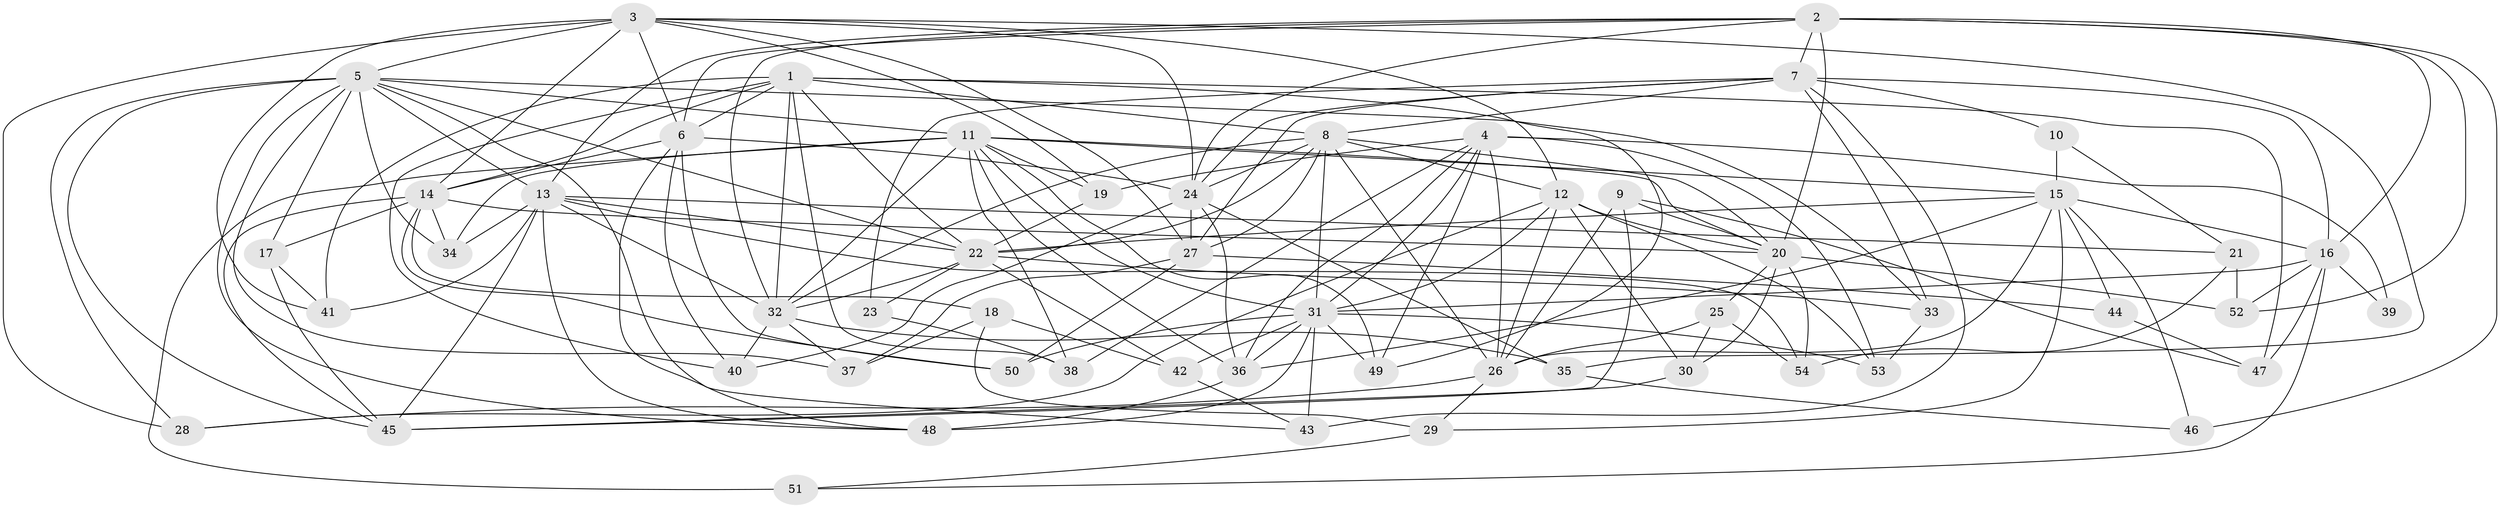 // original degree distribution, {4: 1.0}
// Generated by graph-tools (version 1.1) at 2025/53/03/04/25 22:53:39]
// undirected, 54 vertices, 163 edges
graph export_dot {
  node [color=gray90,style=filled];
  1;
  2;
  3;
  4;
  5;
  6;
  7;
  8;
  9;
  10;
  11;
  12;
  13;
  14;
  15;
  16;
  17;
  18;
  19;
  20;
  21;
  22;
  23;
  24;
  25;
  26;
  27;
  28;
  29;
  30;
  31;
  32;
  33;
  34;
  35;
  36;
  37;
  38;
  39;
  40;
  41;
  42;
  43;
  44;
  45;
  46;
  47;
  48;
  49;
  50;
  51;
  52;
  53;
  54;
  1 -- 6 [weight=1.0];
  1 -- 8 [weight=1.0];
  1 -- 14 [weight=1.0];
  1 -- 22 [weight=1.0];
  1 -- 32 [weight=1.0];
  1 -- 38 [weight=1.0];
  1 -- 40 [weight=1.0];
  1 -- 41 [weight=1.0];
  1 -- 47 [weight=1.0];
  1 -- 49 [weight=1.0];
  2 -- 6 [weight=1.0];
  2 -- 7 [weight=1.0];
  2 -- 13 [weight=1.0];
  2 -- 16 [weight=2.0];
  2 -- 20 [weight=1.0];
  2 -- 24 [weight=1.0];
  2 -- 32 [weight=1.0];
  2 -- 46 [weight=1.0];
  2 -- 52 [weight=1.0];
  3 -- 5 [weight=1.0];
  3 -- 6 [weight=3.0];
  3 -- 12 [weight=1.0];
  3 -- 14 [weight=1.0];
  3 -- 19 [weight=1.0];
  3 -- 24 [weight=1.0];
  3 -- 27 [weight=1.0];
  3 -- 28 [weight=1.0];
  3 -- 35 [weight=1.0];
  3 -- 41 [weight=1.0];
  4 -- 19 [weight=1.0];
  4 -- 26 [weight=2.0];
  4 -- 31 [weight=1.0];
  4 -- 36 [weight=1.0];
  4 -- 38 [weight=1.0];
  4 -- 39 [weight=2.0];
  4 -- 49 [weight=1.0];
  4 -- 53 [weight=1.0];
  5 -- 11 [weight=1.0];
  5 -- 13 [weight=1.0];
  5 -- 17 [weight=1.0];
  5 -- 22 [weight=1.0];
  5 -- 28 [weight=1.0];
  5 -- 33 [weight=1.0];
  5 -- 34 [weight=1.0];
  5 -- 37 [weight=1.0];
  5 -- 43 [weight=1.0];
  5 -- 45 [weight=1.0];
  5 -- 48 [weight=1.0];
  6 -- 14 [weight=1.0];
  6 -- 24 [weight=1.0];
  6 -- 40 [weight=1.0];
  6 -- 48 [weight=1.0];
  6 -- 50 [weight=1.0];
  7 -- 8 [weight=1.0];
  7 -- 10 [weight=2.0];
  7 -- 16 [weight=1.0];
  7 -- 23 [weight=1.0];
  7 -- 24 [weight=1.0];
  7 -- 27 [weight=1.0];
  7 -- 33 [weight=1.0];
  7 -- 43 [weight=1.0];
  8 -- 12 [weight=1.0];
  8 -- 20 [weight=1.0];
  8 -- 22 [weight=1.0];
  8 -- 24 [weight=2.0];
  8 -- 26 [weight=2.0];
  8 -- 27 [weight=1.0];
  8 -- 31 [weight=1.0];
  8 -- 32 [weight=1.0];
  9 -- 20 [weight=1.0];
  9 -- 26 [weight=2.0];
  9 -- 45 [weight=2.0];
  9 -- 47 [weight=1.0];
  10 -- 15 [weight=1.0];
  10 -- 21 [weight=1.0];
  11 -- 15 [weight=1.0];
  11 -- 19 [weight=1.0];
  11 -- 20 [weight=1.0];
  11 -- 31 [weight=1.0];
  11 -- 32 [weight=1.0];
  11 -- 34 [weight=1.0];
  11 -- 36 [weight=1.0];
  11 -- 38 [weight=1.0];
  11 -- 49 [weight=1.0];
  11 -- 51 [weight=2.0];
  12 -- 20 [weight=1.0];
  12 -- 26 [weight=1.0];
  12 -- 28 [weight=1.0];
  12 -- 30 [weight=1.0];
  12 -- 31 [weight=1.0];
  12 -- 53 [weight=1.0];
  13 -- 21 [weight=1.0];
  13 -- 22 [weight=1.0];
  13 -- 32 [weight=1.0];
  13 -- 34 [weight=1.0];
  13 -- 41 [weight=1.0];
  13 -- 45 [weight=1.0];
  13 -- 48 [weight=1.0];
  13 -- 54 [weight=1.0];
  14 -- 17 [weight=1.0];
  14 -- 18 [weight=1.0];
  14 -- 20 [weight=1.0];
  14 -- 34 [weight=1.0];
  14 -- 45 [weight=2.0];
  14 -- 50 [weight=1.0];
  15 -- 16 [weight=1.0];
  15 -- 22 [weight=1.0];
  15 -- 26 [weight=2.0];
  15 -- 29 [weight=1.0];
  15 -- 36 [weight=2.0];
  15 -- 44 [weight=1.0];
  15 -- 46 [weight=2.0];
  16 -- 31 [weight=1.0];
  16 -- 39 [weight=2.0];
  16 -- 47 [weight=1.0];
  16 -- 51 [weight=1.0];
  16 -- 52 [weight=1.0];
  17 -- 41 [weight=1.0];
  17 -- 45 [weight=1.0];
  18 -- 29 [weight=1.0];
  18 -- 37 [weight=1.0];
  18 -- 42 [weight=1.0];
  19 -- 22 [weight=1.0];
  20 -- 25 [weight=1.0];
  20 -- 30 [weight=1.0];
  20 -- 52 [weight=1.0];
  20 -- 54 [weight=1.0];
  21 -- 52 [weight=1.0];
  21 -- 54 [weight=1.0];
  22 -- 23 [weight=2.0];
  22 -- 32 [weight=2.0];
  22 -- 33 [weight=1.0];
  22 -- 42 [weight=1.0];
  23 -- 38 [weight=1.0];
  24 -- 27 [weight=1.0];
  24 -- 35 [weight=1.0];
  24 -- 36 [weight=1.0];
  24 -- 40 [weight=1.0];
  25 -- 26 [weight=1.0];
  25 -- 30 [weight=1.0];
  25 -- 54 [weight=1.0];
  26 -- 28 [weight=1.0];
  26 -- 29 [weight=1.0];
  27 -- 37 [weight=1.0];
  27 -- 44 [weight=2.0];
  27 -- 50 [weight=1.0];
  29 -- 51 [weight=1.0];
  30 -- 45 [weight=1.0];
  31 -- 36 [weight=1.0];
  31 -- 42 [weight=1.0];
  31 -- 43 [weight=1.0];
  31 -- 48 [weight=1.0];
  31 -- 49 [weight=1.0];
  31 -- 50 [weight=1.0];
  31 -- 53 [weight=1.0];
  32 -- 35 [weight=1.0];
  32 -- 37 [weight=1.0];
  32 -- 40 [weight=1.0];
  33 -- 53 [weight=1.0];
  35 -- 46 [weight=1.0];
  36 -- 48 [weight=2.0];
  42 -- 43 [weight=1.0];
  44 -- 47 [weight=1.0];
}
